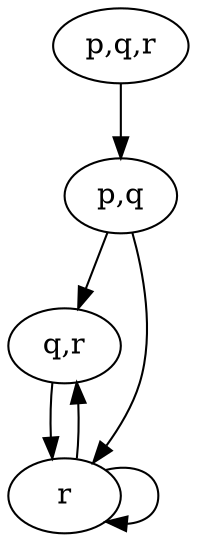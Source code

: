 digraph Figure6 {
node[shape=oval];
1[label="p,q,r"];
node[shape=oval];
2[label="p,q"];
node[shape=oval];
3[label="q,r"];
node[shape=oval];
4[label="r"];
1->2;
2->3;
2->4;
3->4;
4->4;
4->3;
}
